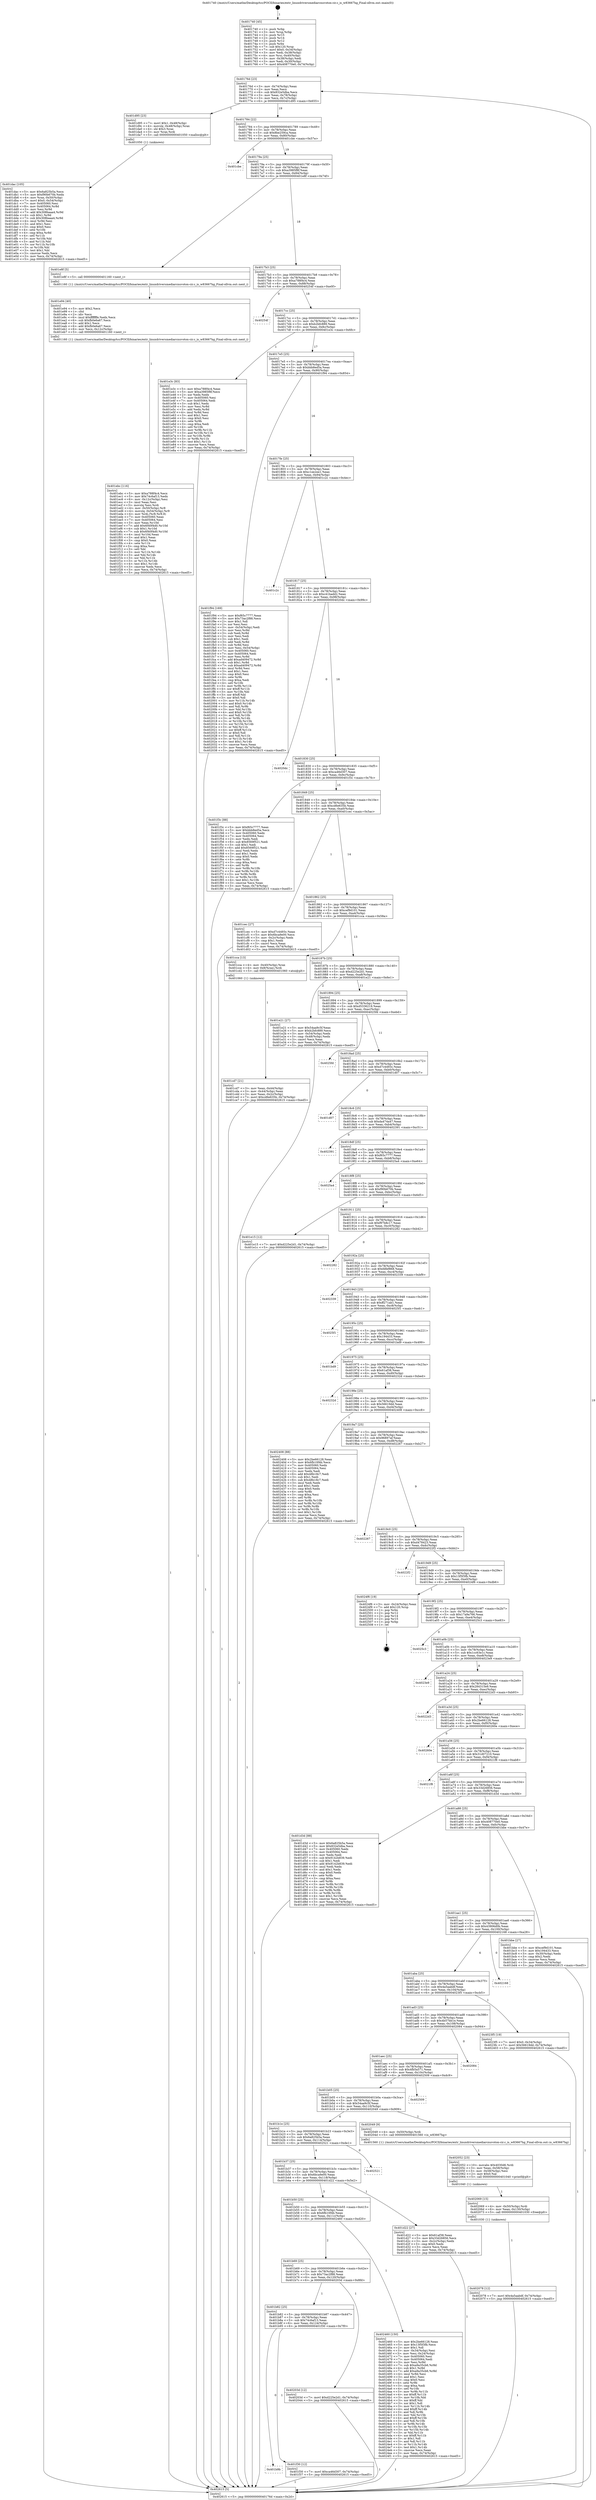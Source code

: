 digraph "0x401740" {
  label = "0x401740 (/mnt/c/Users/mathe/Desktop/tcc/POCII/binaries/extr_linuxdriversmediarcnuvoton-cir.c_is_w83667hg_Final-ollvm.out::main(0))"
  labelloc = "t"
  node[shape=record]

  Entry [label="",width=0.3,height=0.3,shape=circle,fillcolor=black,style=filled]
  "0x40176d" [label="{
     0x40176d [23]\l
     | [instrs]\l
     &nbsp;&nbsp;0x40176d \<+3\>: mov -0x74(%rbp),%eax\l
     &nbsp;&nbsp;0x401770 \<+2\>: mov %eax,%ecx\l
     &nbsp;&nbsp;0x401772 \<+6\>: sub $0x832e5dba,%ecx\l
     &nbsp;&nbsp;0x401778 \<+3\>: mov %eax,-0x78(%rbp)\l
     &nbsp;&nbsp;0x40177b \<+3\>: mov %ecx,-0x7c(%rbp)\l
     &nbsp;&nbsp;0x40177e \<+6\>: je 0000000000401d95 \<main+0x655\>\l
  }"]
  "0x401d95" [label="{
     0x401d95 [23]\l
     | [instrs]\l
     &nbsp;&nbsp;0x401d95 \<+7\>: movl $0x1,-0x48(%rbp)\l
     &nbsp;&nbsp;0x401d9c \<+4\>: movslq -0x48(%rbp),%rax\l
     &nbsp;&nbsp;0x401da0 \<+4\>: shl $0x3,%rax\l
     &nbsp;&nbsp;0x401da4 \<+3\>: mov %rax,%rdi\l
     &nbsp;&nbsp;0x401da7 \<+5\>: call 0000000000401050 \<malloc@plt\>\l
     | [calls]\l
     &nbsp;&nbsp;0x401050 \{1\} (unknown)\l
  }"]
  "0x401784" [label="{
     0x401784 [22]\l
     | [instrs]\l
     &nbsp;&nbsp;0x401784 \<+5\>: jmp 0000000000401789 \<main+0x49\>\l
     &nbsp;&nbsp;0x401789 \<+3\>: mov -0x78(%rbp),%eax\l
     &nbsp;&nbsp;0x40178c \<+5\>: sub $0x8be259ca,%eax\l
     &nbsp;&nbsp;0x401791 \<+3\>: mov %eax,-0x80(%rbp)\l
     &nbsp;&nbsp;0x401794 \<+6\>: je 0000000000401cbe \<main+0x57e\>\l
  }"]
  Exit [label="",width=0.3,height=0.3,shape=circle,fillcolor=black,style=filled,peripheries=2]
  "0x401cbe" [label="{
     0x401cbe\l
  }", style=dashed]
  "0x40179a" [label="{
     0x40179a [25]\l
     | [instrs]\l
     &nbsp;&nbsp;0x40179a \<+5\>: jmp 000000000040179f \<main+0x5f\>\l
     &nbsp;&nbsp;0x40179f \<+3\>: mov -0x78(%rbp),%eax\l
     &nbsp;&nbsp;0x4017a2 \<+5\>: sub $0xa3985f8f,%eax\l
     &nbsp;&nbsp;0x4017a7 \<+6\>: mov %eax,-0x84(%rbp)\l
     &nbsp;&nbsp;0x4017ad \<+6\>: je 0000000000401e8f \<main+0x74f\>\l
  }"]
  "0x402078" [label="{
     0x402078 [12]\l
     | [instrs]\l
     &nbsp;&nbsp;0x402078 \<+7\>: movl $0x4a5aabdf,-0x74(%rbp)\l
     &nbsp;&nbsp;0x40207f \<+5\>: jmp 0000000000402615 \<main+0xed5\>\l
  }"]
  "0x401e8f" [label="{
     0x401e8f [5]\l
     | [instrs]\l
     &nbsp;&nbsp;0x401e8f \<+5\>: call 0000000000401160 \<next_i\>\l
     | [calls]\l
     &nbsp;&nbsp;0x401160 \{1\} (/mnt/c/Users/mathe/Desktop/tcc/POCII/binaries/extr_linuxdriversmediarcnuvoton-cir.c_is_w83667hg_Final-ollvm.out::next_i)\l
  }"]
  "0x4017b3" [label="{
     0x4017b3 [25]\l
     | [instrs]\l
     &nbsp;&nbsp;0x4017b3 \<+5\>: jmp 00000000004017b8 \<main+0x78\>\l
     &nbsp;&nbsp;0x4017b8 \<+3\>: mov -0x78(%rbp),%eax\l
     &nbsp;&nbsp;0x4017bb \<+5\>: sub $0xa788f4c4,%eax\l
     &nbsp;&nbsp;0x4017c0 \<+6\>: mov %eax,-0x88(%rbp)\l
     &nbsp;&nbsp;0x4017c6 \<+6\>: je 000000000040254f \<main+0xe0f\>\l
  }"]
  "0x402069" [label="{
     0x402069 [15]\l
     | [instrs]\l
     &nbsp;&nbsp;0x402069 \<+4\>: mov -0x50(%rbp),%rdi\l
     &nbsp;&nbsp;0x40206d \<+6\>: mov %eax,-0x130(%rbp)\l
     &nbsp;&nbsp;0x402073 \<+5\>: call 0000000000401030 \<free@plt\>\l
     | [calls]\l
     &nbsp;&nbsp;0x401030 \{1\} (unknown)\l
  }"]
  "0x40254f" [label="{
     0x40254f\l
  }", style=dashed]
  "0x4017cc" [label="{
     0x4017cc [25]\l
     | [instrs]\l
     &nbsp;&nbsp;0x4017cc \<+5\>: jmp 00000000004017d1 \<main+0x91\>\l
     &nbsp;&nbsp;0x4017d1 \<+3\>: mov -0x78(%rbp),%eax\l
     &nbsp;&nbsp;0x4017d4 \<+5\>: sub $0xb2bfc889,%eax\l
     &nbsp;&nbsp;0x4017d9 \<+6\>: mov %eax,-0x8c(%rbp)\l
     &nbsp;&nbsp;0x4017df \<+6\>: je 0000000000401e3c \<main+0x6fc\>\l
  }"]
  "0x402052" [label="{
     0x402052 [23]\l
     | [instrs]\l
     &nbsp;&nbsp;0x402052 \<+10\>: movabs $0x4030d6,%rdi\l
     &nbsp;&nbsp;0x40205c \<+3\>: mov %eax,-0x58(%rbp)\l
     &nbsp;&nbsp;0x40205f \<+3\>: mov -0x58(%rbp),%esi\l
     &nbsp;&nbsp;0x402062 \<+2\>: mov $0x0,%al\l
     &nbsp;&nbsp;0x402064 \<+5\>: call 0000000000401040 \<printf@plt\>\l
     | [calls]\l
     &nbsp;&nbsp;0x401040 \{1\} (unknown)\l
  }"]
  "0x401e3c" [label="{
     0x401e3c [83]\l
     | [instrs]\l
     &nbsp;&nbsp;0x401e3c \<+5\>: mov $0xa788f4c4,%eax\l
     &nbsp;&nbsp;0x401e41 \<+5\>: mov $0xa3985f8f,%ecx\l
     &nbsp;&nbsp;0x401e46 \<+2\>: xor %edx,%edx\l
     &nbsp;&nbsp;0x401e48 \<+7\>: mov 0x405060,%esi\l
     &nbsp;&nbsp;0x401e4f \<+7\>: mov 0x405064,%edi\l
     &nbsp;&nbsp;0x401e56 \<+3\>: sub $0x1,%edx\l
     &nbsp;&nbsp;0x401e59 \<+3\>: mov %esi,%r8d\l
     &nbsp;&nbsp;0x401e5c \<+3\>: add %edx,%r8d\l
     &nbsp;&nbsp;0x401e5f \<+4\>: imul %r8d,%esi\l
     &nbsp;&nbsp;0x401e63 \<+3\>: and $0x1,%esi\l
     &nbsp;&nbsp;0x401e66 \<+3\>: cmp $0x0,%esi\l
     &nbsp;&nbsp;0x401e69 \<+4\>: sete %r9b\l
     &nbsp;&nbsp;0x401e6d \<+3\>: cmp $0xa,%edi\l
     &nbsp;&nbsp;0x401e70 \<+4\>: setl %r10b\l
     &nbsp;&nbsp;0x401e74 \<+3\>: mov %r9b,%r11b\l
     &nbsp;&nbsp;0x401e77 \<+3\>: and %r10b,%r11b\l
     &nbsp;&nbsp;0x401e7a \<+3\>: xor %r10b,%r9b\l
     &nbsp;&nbsp;0x401e7d \<+3\>: or %r9b,%r11b\l
     &nbsp;&nbsp;0x401e80 \<+4\>: test $0x1,%r11b\l
     &nbsp;&nbsp;0x401e84 \<+3\>: cmovne %ecx,%eax\l
     &nbsp;&nbsp;0x401e87 \<+3\>: mov %eax,-0x74(%rbp)\l
     &nbsp;&nbsp;0x401e8a \<+5\>: jmp 0000000000402615 \<main+0xed5\>\l
  }"]
  "0x4017e5" [label="{
     0x4017e5 [25]\l
     | [instrs]\l
     &nbsp;&nbsp;0x4017e5 \<+5\>: jmp 00000000004017ea \<main+0xaa\>\l
     &nbsp;&nbsp;0x4017ea \<+3\>: mov -0x78(%rbp),%eax\l
     &nbsp;&nbsp;0x4017ed \<+5\>: sub $0xbbb8ed5a,%eax\l
     &nbsp;&nbsp;0x4017f2 \<+6\>: mov %eax,-0x90(%rbp)\l
     &nbsp;&nbsp;0x4017f8 \<+6\>: je 0000000000401f94 \<main+0x854\>\l
  }"]
  "0x401b9b" [label="{
     0x401b9b\l
  }", style=dashed]
  "0x401f94" [label="{
     0x401f94 [169]\l
     | [instrs]\l
     &nbsp;&nbsp;0x401f94 \<+5\>: mov $0xf65c7777,%eax\l
     &nbsp;&nbsp;0x401f99 \<+5\>: mov $0x73ac2f88,%ecx\l
     &nbsp;&nbsp;0x401f9e \<+2\>: mov $0x1,%dl\l
     &nbsp;&nbsp;0x401fa0 \<+2\>: xor %esi,%esi\l
     &nbsp;&nbsp;0x401fa2 \<+3\>: mov -0x54(%rbp),%edi\l
     &nbsp;&nbsp;0x401fa5 \<+3\>: mov %esi,%r8d\l
     &nbsp;&nbsp;0x401fa8 \<+3\>: sub %edi,%r8d\l
     &nbsp;&nbsp;0x401fab \<+2\>: mov %esi,%edi\l
     &nbsp;&nbsp;0x401fad \<+3\>: sub $0x1,%edi\l
     &nbsp;&nbsp;0x401fb0 \<+3\>: add %edi,%r8d\l
     &nbsp;&nbsp;0x401fb3 \<+3\>: sub %r8d,%esi\l
     &nbsp;&nbsp;0x401fb6 \<+3\>: mov %esi,-0x54(%rbp)\l
     &nbsp;&nbsp;0x401fb9 \<+7\>: mov 0x405060,%esi\l
     &nbsp;&nbsp;0x401fc0 \<+7\>: mov 0x405064,%edi\l
     &nbsp;&nbsp;0x401fc7 \<+3\>: mov %esi,%r8d\l
     &nbsp;&nbsp;0x401fca \<+7\>: add $0xad409472,%r8d\l
     &nbsp;&nbsp;0x401fd1 \<+4\>: sub $0x1,%r8d\l
     &nbsp;&nbsp;0x401fd5 \<+7\>: sub $0xad409472,%r8d\l
     &nbsp;&nbsp;0x401fdc \<+4\>: imul %r8d,%esi\l
     &nbsp;&nbsp;0x401fe0 \<+3\>: and $0x1,%esi\l
     &nbsp;&nbsp;0x401fe3 \<+3\>: cmp $0x0,%esi\l
     &nbsp;&nbsp;0x401fe6 \<+4\>: sete %r9b\l
     &nbsp;&nbsp;0x401fea \<+3\>: cmp $0xa,%edi\l
     &nbsp;&nbsp;0x401fed \<+4\>: setl %r10b\l
     &nbsp;&nbsp;0x401ff1 \<+3\>: mov %r9b,%r11b\l
     &nbsp;&nbsp;0x401ff4 \<+4\>: xor $0xff,%r11b\l
     &nbsp;&nbsp;0x401ff8 \<+3\>: mov %r10b,%bl\l
     &nbsp;&nbsp;0x401ffb \<+3\>: xor $0xff,%bl\l
     &nbsp;&nbsp;0x401ffe \<+3\>: xor $0x0,%dl\l
     &nbsp;&nbsp;0x402001 \<+3\>: mov %r11b,%r14b\l
     &nbsp;&nbsp;0x402004 \<+4\>: and $0x0,%r14b\l
     &nbsp;&nbsp;0x402008 \<+3\>: and %dl,%r9b\l
     &nbsp;&nbsp;0x40200b \<+3\>: mov %bl,%r15b\l
     &nbsp;&nbsp;0x40200e \<+4\>: and $0x0,%r15b\l
     &nbsp;&nbsp;0x402012 \<+3\>: and %dl,%r10b\l
     &nbsp;&nbsp;0x402015 \<+3\>: or %r9b,%r14b\l
     &nbsp;&nbsp;0x402018 \<+3\>: or %r10b,%r15b\l
     &nbsp;&nbsp;0x40201b \<+3\>: xor %r15b,%r14b\l
     &nbsp;&nbsp;0x40201e \<+3\>: or %bl,%r11b\l
     &nbsp;&nbsp;0x402021 \<+4\>: xor $0xff,%r11b\l
     &nbsp;&nbsp;0x402025 \<+3\>: or $0x0,%dl\l
     &nbsp;&nbsp;0x402028 \<+3\>: and %dl,%r11b\l
     &nbsp;&nbsp;0x40202b \<+3\>: or %r11b,%r14b\l
     &nbsp;&nbsp;0x40202e \<+4\>: test $0x1,%r14b\l
     &nbsp;&nbsp;0x402032 \<+3\>: cmovne %ecx,%eax\l
     &nbsp;&nbsp;0x402035 \<+3\>: mov %eax,-0x74(%rbp)\l
     &nbsp;&nbsp;0x402038 \<+5\>: jmp 0000000000402615 \<main+0xed5\>\l
  }"]
  "0x4017fe" [label="{
     0x4017fe [25]\l
     | [instrs]\l
     &nbsp;&nbsp;0x4017fe \<+5\>: jmp 0000000000401803 \<main+0xc3\>\l
     &nbsp;&nbsp;0x401803 \<+3\>: mov -0x78(%rbp),%eax\l
     &nbsp;&nbsp;0x401806 \<+5\>: sub $0xc1ee2ee1,%eax\l
     &nbsp;&nbsp;0x40180b \<+6\>: mov %eax,-0x94(%rbp)\l
     &nbsp;&nbsp;0x401811 \<+6\>: je 0000000000401c2c \<main+0x4ec\>\l
  }"]
  "0x401f30" [label="{
     0x401f30 [12]\l
     | [instrs]\l
     &nbsp;&nbsp;0x401f30 \<+7\>: movl $0xca46d307,-0x74(%rbp)\l
     &nbsp;&nbsp;0x401f37 \<+5\>: jmp 0000000000402615 \<main+0xed5\>\l
  }"]
  "0x401c2c" [label="{
     0x401c2c\l
  }", style=dashed]
  "0x401817" [label="{
     0x401817 [25]\l
     | [instrs]\l
     &nbsp;&nbsp;0x401817 \<+5\>: jmp 000000000040181c \<main+0xdc\>\l
     &nbsp;&nbsp;0x40181c \<+3\>: mov -0x78(%rbp),%eax\l
     &nbsp;&nbsp;0x40181f \<+5\>: sub $0xc41badd2,%eax\l
     &nbsp;&nbsp;0x401824 \<+6\>: mov %eax,-0x98(%rbp)\l
     &nbsp;&nbsp;0x40182a \<+6\>: je 00000000004020dc \<main+0x99c\>\l
  }"]
  "0x401b82" [label="{
     0x401b82 [25]\l
     | [instrs]\l
     &nbsp;&nbsp;0x401b82 \<+5\>: jmp 0000000000401b87 \<main+0x447\>\l
     &nbsp;&nbsp;0x401b87 \<+3\>: mov -0x78(%rbp),%eax\l
     &nbsp;&nbsp;0x401b8a \<+5\>: sub $0x74c6af13,%eax\l
     &nbsp;&nbsp;0x401b8f \<+6\>: mov %eax,-0x124(%rbp)\l
     &nbsp;&nbsp;0x401b95 \<+6\>: je 0000000000401f30 \<main+0x7f0\>\l
  }"]
  "0x4020dc" [label="{
     0x4020dc\l
  }", style=dashed]
  "0x401830" [label="{
     0x401830 [25]\l
     | [instrs]\l
     &nbsp;&nbsp;0x401830 \<+5\>: jmp 0000000000401835 \<main+0xf5\>\l
     &nbsp;&nbsp;0x401835 \<+3\>: mov -0x78(%rbp),%eax\l
     &nbsp;&nbsp;0x401838 \<+5\>: sub $0xca46d307,%eax\l
     &nbsp;&nbsp;0x40183d \<+6\>: mov %eax,-0x9c(%rbp)\l
     &nbsp;&nbsp;0x401843 \<+6\>: je 0000000000401f3c \<main+0x7fc\>\l
  }"]
  "0x40203d" [label="{
     0x40203d [12]\l
     | [instrs]\l
     &nbsp;&nbsp;0x40203d \<+7\>: movl $0xd225e2d1,-0x74(%rbp)\l
     &nbsp;&nbsp;0x402044 \<+5\>: jmp 0000000000402615 \<main+0xed5\>\l
  }"]
  "0x401f3c" [label="{
     0x401f3c [88]\l
     | [instrs]\l
     &nbsp;&nbsp;0x401f3c \<+5\>: mov $0xf65c7777,%eax\l
     &nbsp;&nbsp;0x401f41 \<+5\>: mov $0xbbb8ed5a,%ecx\l
     &nbsp;&nbsp;0x401f46 \<+7\>: mov 0x405060,%edx\l
     &nbsp;&nbsp;0x401f4d \<+7\>: mov 0x405064,%esi\l
     &nbsp;&nbsp;0x401f54 \<+2\>: mov %edx,%edi\l
     &nbsp;&nbsp;0x401f56 \<+6\>: sub $0x8569f521,%edi\l
     &nbsp;&nbsp;0x401f5c \<+3\>: sub $0x1,%edi\l
     &nbsp;&nbsp;0x401f5f \<+6\>: add $0x8569f521,%edi\l
     &nbsp;&nbsp;0x401f65 \<+3\>: imul %edi,%edx\l
     &nbsp;&nbsp;0x401f68 \<+3\>: and $0x1,%edx\l
     &nbsp;&nbsp;0x401f6b \<+3\>: cmp $0x0,%edx\l
     &nbsp;&nbsp;0x401f6e \<+4\>: sete %r8b\l
     &nbsp;&nbsp;0x401f72 \<+3\>: cmp $0xa,%esi\l
     &nbsp;&nbsp;0x401f75 \<+4\>: setl %r9b\l
     &nbsp;&nbsp;0x401f79 \<+3\>: mov %r8b,%r10b\l
     &nbsp;&nbsp;0x401f7c \<+3\>: and %r9b,%r10b\l
     &nbsp;&nbsp;0x401f7f \<+3\>: xor %r9b,%r8b\l
     &nbsp;&nbsp;0x401f82 \<+3\>: or %r8b,%r10b\l
     &nbsp;&nbsp;0x401f85 \<+4\>: test $0x1,%r10b\l
     &nbsp;&nbsp;0x401f89 \<+3\>: cmovne %ecx,%eax\l
     &nbsp;&nbsp;0x401f8c \<+3\>: mov %eax,-0x74(%rbp)\l
     &nbsp;&nbsp;0x401f8f \<+5\>: jmp 0000000000402615 \<main+0xed5\>\l
  }"]
  "0x401849" [label="{
     0x401849 [25]\l
     | [instrs]\l
     &nbsp;&nbsp;0x401849 \<+5\>: jmp 000000000040184e \<main+0x10e\>\l
     &nbsp;&nbsp;0x40184e \<+3\>: mov -0x78(%rbp),%eax\l
     &nbsp;&nbsp;0x401851 \<+5\>: sub $0xcd6e635b,%eax\l
     &nbsp;&nbsp;0x401856 \<+6\>: mov %eax,-0xa0(%rbp)\l
     &nbsp;&nbsp;0x40185c \<+6\>: je 0000000000401cec \<main+0x5ac\>\l
  }"]
  "0x401b69" [label="{
     0x401b69 [25]\l
     | [instrs]\l
     &nbsp;&nbsp;0x401b69 \<+5\>: jmp 0000000000401b6e \<main+0x42e\>\l
     &nbsp;&nbsp;0x401b6e \<+3\>: mov -0x78(%rbp),%eax\l
     &nbsp;&nbsp;0x401b71 \<+5\>: sub $0x73ac2f88,%eax\l
     &nbsp;&nbsp;0x401b76 \<+6\>: mov %eax,-0x120(%rbp)\l
     &nbsp;&nbsp;0x401b7c \<+6\>: je 000000000040203d \<main+0x8fd\>\l
  }"]
  "0x401cec" [label="{
     0x401cec [27]\l
     | [instrs]\l
     &nbsp;&nbsp;0x401cec \<+5\>: mov $0xd7c4493c,%eax\l
     &nbsp;&nbsp;0x401cf1 \<+5\>: mov $0x6bca9e00,%ecx\l
     &nbsp;&nbsp;0x401cf6 \<+3\>: mov -0x2c(%rbp),%edx\l
     &nbsp;&nbsp;0x401cf9 \<+3\>: cmp $0x1,%edx\l
     &nbsp;&nbsp;0x401cfc \<+3\>: cmovl %ecx,%eax\l
     &nbsp;&nbsp;0x401cff \<+3\>: mov %eax,-0x74(%rbp)\l
     &nbsp;&nbsp;0x401d02 \<+5\>: jmp 0000000000402615 \<main+0xed5\>\l
  }"]
  "0x401862" [label="{
     0x401862 [25]\l
     | [instrs]\l
     &nbsp;&nbsp;0x401862 \<+5\>: jmp 0000000000401867 \<main+0x127\>\l
     &nbsp;&nbsp;0x401867 \<+3\>: mov -0x78(%rbp),%eax\l
     &nbsp;&nbsp;0x40186a \<+5\>: sub $0xcef9d101,%eax\l
     &nbsp;&nbsp;0x40186f \<+6\>: mov %eax,-0xa4(%rbp)\l
     &nbsp;&nbsp;0x401875 \<+6\>: je 0000000000401cca \<main+0x58a\>\l
  }"]
  "0x402460" [label="{
     0x402460 [150]\l
     | [instrs]\l
     &nbsp;&nbsp;0x402460 \<+5\>: mov $0x2be66128,%eax\l
     &nbsp;&nbsp;0x402465 \<+5\>: mov $0x13f5f3fb,%ecx\l
     &nbsp;&nbsp;0x40246a \<+2\>: mov $0x1,%dl\l
     &nbsp;&nbsp;0x40246c \<+3\>: mov -0x34(%rbp),%esi\l
     &nbsp;&nbsp;0x40246f \<+3\>: mov %esi,-0x24(%rbp)\l
     &nbsp;&nbsp;0x402472 \<+7\>: mov 0x405060,%esi\l
     &nbsp;&nbsp;0x402479 \<+7\>: mov 0x405064,%edi\l
     &nbsp;&nbsp;0x402480 \<+3\>: mov %esi,%r8d\l
     &nbsp;&nbsp;0x402483 \<+7\>: sub $0xa9a35cb6,%r8d\l
     &nbsp;&nbsp;0x40248a \<+4\>: sub $0x1,%r8d\l
     &nbsp;&nbsp;0x40248e \<+7\>: add $0xa9a35cb6,%r8d\l
     &nbsp;&nbsp;0x402495 \<+4\>: imul %r8d,%esi\l
     &nbsp;&nbsp;0x402499 \<+3\>: and $0x1,%esi\l
     &nbsp;&nbsp;0x40249c \<+3\>: cmp $0x0,%esi\l
     &nbsp;&nbsp;0x40249f \<+4\>: sete %r9b\l
     &nbsp;&nbsp;0x4024a3 \<+3\>: cmp $0xa,%edi\l
     &nbsp;&nbsp;0x4024a6 \<+4\>: setl %r10b\l
     &nbsp;&nbsp;0x4024aa \<+3\>: mov %r9b,%r11b\l
     &nbsp;&nbsp;0x4024ad \<+4\>: xor $0xff,%r11b\l
     &nbsp;&nbsp;0x4024b1 \<+3\>: mov %r10b,%bl\l
     &nbsp;&nbsp;0x4024b4 \<+3\>: xor $0xff,%bl\l
     &nbsp;&nbsp;0x4024b7 \<+3\>: xor $0x1,%dl\l
     &nbsp;&nbsp;0x4024ba \<+3\>: mov %r11b,%r14b\l
     &nbsp;&nbsp;0x4024bd \<+4\>: and $0xff,%r14b\l
     &nbsp;&nbsp;0x4024c1 \<+3\>: and %dl,%r9b\l
     &nbsp;&nbsp;0x4024c4 \<+3\>: mov %bl,%r15b\l
     &nbsp;&nbsp;0x4024c7 \<+4\>: and $0xff,%r15b\l
     &nbsp;&nbsp;0x4024cb \<+3\>: and %dl,%r10b\l
     &nbsp;&nbsp;0x4024ce \<+3\>: or %r9b,%r14b\l
     &nbsp;&nbsp;0x4024d1 \<+3\>: or %r10b,%r15b\l
     &nbsp;&nbsp;0x4024d4 \<+3\>: xor %r15b,%r14b\l
     &nbsp;&nbsp;0x4024d7 \<+3\>: or %bl,%r11b\l
     &nbsp;&nbsp;0x4024da \<+4\>: xor $0xff,%r11b\l
     &nbsp;&nbsp;0x4024de \<+3\>: or $0x1,%dl\l
     &nbsp;&nbsp;0x4024e1 \<+3\>: and %dl,%r11b\l
     &nbsp;&nbsp;0x4024e4 \<+3\>: or %r11b,%r14b\l
     &nbsp;&nbsp;0x4024e7 \<+4\>: test $0x1,%r14b\l
     &nbsp;&nbsp;0x4024eb \<+3\>: cmovne %ecx,%eax\l
     &nbsp;&nbsp;0x4024ee \<+3\>: mov %eax,-0x74(%rbp)\l
     &nbsp;&nbsp;0x4024f1 \<+5\>: jmp 0000000000402615 \<main+0xed5\>\l
  }"]
  "0x401cca" [label="{
     0x401cca [13]\l
     | [instrs]\l
     &nbsp;&nbsp;0x401cca \<+4\>: mov -0x40(%rbp),%rax\l
     &nbsp;&nbsp;0x401cce \<+4\>: mov 0x8(%rax),%rdi\l
     &nbsp;&nbsp;0x401cd2 \<+5\>: call 0000000000401060 \<atoi@plt\>\l
     | [calls]\l
     &nbsp;&nbsp;0x401060 \{1\} (unknown)\l
  }"]
  "0x40187b" [label="{
     0x40187b [25]\l
     | [instrs]\l
     &nbsp;&nbsp;0x40187b \<+5\>: jmp 0000000000401880 \<main+0x140\>\l
     &nbsp;&nbsp;0x401880 \<+3\>: mov -0x78(%rbp),%eax\l
     &nbsp;&nbsp;0x401883 \<+5\>: sub $0xd225e2d1,%eax\l
     &nbsp;&nbsp;0x401888 \<+6\>: mov %eax,-0xa8(%rbp)\l
     &nbsp;&nbsp;0x40188e \<+6\>: je 0000000000401e21 \<main+0x6e1\>\l
  }"]
  "0x401ebc" [label="{
     0x401ebc [116]\l
     | [instrs]\l
     &nbsp;&nbsp;0x401ebc \<+5\>: mov $0xa788f4c4,%ecx\l
     &nbsp;&nbsp;0x401ec1 \<+5\>: mov $0x74c6af13,%edx\l
     &nbsp;&nbsp;0x401ec6 \<+6\>: mov -0x12c(%rbp),%esi\l
     &nbsp;&nbsp;0x401ecc \<+3\>: imul %eax,%esi\l
     &nbsp;&nbsp;0x401ecf \<+3\>: movslq %esi,%rdi\l
     &nbsp;&nbsp;0x401ed2 \<+4\>: mov -0x50(%rbp),%r8\l
     &nbsp;&nbsp;0x401ed6 \<+4\>: movslq -0x54(%rbp),%r9\l
     &nbsp;&nbsp;0x401eda \<+4\>: mov %rdi,(%r8,%r9,8)\l
     &nbsp;&nbsp;0x401ede \<+7\>: mov 0x405060,%eax\l
     &nbsp;&nbsp;0x401ee5 \<+7\>: mov 0x405064,%esi\l
     &nbsp;&nbsp;0x401eec \<+3\>: mov %eax,%r10d\l
     &nbsp;&nbsp;0x401eef \<+7\>: add $0x6f40f4d0,%r10d\l
     &nbsp;&nbsp;0x401ef6 \<+4\>: sub $0x1,%r10d\l
     &nbsp;&nbsp;0x401efa \<+7\>: sub $0x6f40f4d0,%r10d\l
     &nbsp;&nbsp;0x401f01 \<+4\>: imul %r10d,%eax\l
     &nbsp;&nbsp;0x401f05 \<+3\>: and $0x1,%eax\l
     &nbsp;&nbsp;0x401f08 \<+3\>: cmp $0x0,%eax\l
     &nbsp;&nbsp;0x401f0b \<+4\>: sete %r11b\l
     &nbsp;&nbsp;0x401f0f \<+3\>: cmp $0xa,%esi\l
     &nbsp;&nbsp;0x401f12 \<+3\>: setl %bl\l
     &nbsp;&nbsp;0x401f15 \<+3\>: mov %r11b,%r14b\l
     &nbsp;&nbsp;0x401f18 \<+3\>: and %bl,%r14b\l
     &nbsp;&nbsp;0x401f1b \<+3\>: xor %bl,%r11b\l
     &nbsp;&nbsp;0x401f1e \<+3\>: or %r11b,%r14b\l
     &nbsp;&nbsp;0x401f21 \<+4\>: test $0x1,%r14b\l
     &nbsp;&nbsp;0x401f25 \<+3\>: cmovne %edx,%ecx\l
     &nbsp;&nbsp;0x401f28 \<+3\>: mov %ecx,-0x74(%rbp)\l
     &nbsp;&nbsp;0x401f2b \<+5\>: jmp 0000000000402615 \<main+0xed5\>\l
  }"]
  "0x401e21" [label="{
     0x401e21 [27]\l
     | [instrs]\l
     &nbsp;&nbsp;0x401e21 \<+5\>: mov $0x54aa9c5f,%eax\l
     &nbsp;&nbsp;0x401e26 \<+5\>: mov $0xb2bfc889,%ecx\l
     &nbsp;&nbsp;0x401e2b \<+3\>: mov -0x54(%rbp),%edx\l
     &nbsp;&nbsp;0x401e2e \<+3\>: cmp -0x48(%rbp),%edx\l
     &nbsp;&nbsp;0x401e31 \<+3\>: cmovl %ecx,%eax\l
     &nbsp;&nbsp;0x401e34 \<+3\>: mov %eax,-0x74(%rbp)\l
     &nbsp;&nbsp;0x401e37 \<+5\>: jmp 0000000000402615 \<main+0xed5\>\l
  }"]
  "0x401894" [label="{
     0x401894 [25]\l
     | [instrs]\l
     &nbsp;&nbsp;0x401894 \<+5\>: jmp 0000000000401899 \<main+0x159\>\l
     &nbsp;&nbsp;0x401899 \<+3\>: mov -0x78(%rbp),%eax\l
     &nbsp;&nbsp;0x40189c \<+5\>: sub $0xd5336219,%eax\l
     &nbsp;&nbsp;0x4018a1 \<+6\>: mov %eax,-0xac(%rbp)\l
     &nbsp;&nbsp;0x4018a7 \<+6\>: je 00000000004025fd \<main+0xebd\>\l
  }"]
  "0x401e94" [label="{
     0x401e94 [40]\l
     | [instrs]\l
     &nbsp;&nbsp;0x401e94 \<+5\>: mov $0x2,%ecx\l
     &nbsp;&nbsp;0x401e99 \<+1\>: cltd\l
     &nbsp;&nbsp;0x401e9a \<+2\>: idiv %ecx\l
     &nbsp;&nbsp;0x401e9c \<+6\>: imul $0xfffffffe,%edx,%ecx\l
     &nbsp;&nbsp;0x401ea2 \<+6\>: sub $0xfb0e6a67,%ecx\l
     &nbsp;&nbsp;0x401ea8 \<+3\>: add $0x1,%ecx\l
     &nbsp;&nbsp;0x401eab \<+6\>: add $0xfb0e6a67,%ecx\l
     &nbsp;&nbsp;0x401eb1 \<+6\>: mov %ecx,-0x12c(%rbp)\l
     &nbsp;&nbsp;0x401eb7 \<+5\>: call 0000000000401160 \<next_i\>\l
     | [calls]\l
     &nbsp;&nbsp;0x401160 \{1\} (/mnt/c/Users/mathe/Desktop/tcc/POCII/binaries/extr_linuxdriversmediarcnuvoton-cir.c_is_w83667hg_Final-ollvm.out::next_i)\l
  }"]
  "0x4025fd" [label="{
     0x4025fd\l
  }", style=dashed]
  "0x4018ad" [label="{
     0x4018ad [25]\l
     | [instrs]\l
     &nbsp;&nbsp;0x4018ad \<+5\>: jmp 00000000004018b2 \<main+0x172\>\l
     &nbsp;&nbsp;0x4018b2 \<+3\>: mov -0x78(%rbp),%eax\l
     &nbsp;&nbsp;0x4018b5 \<+5\>: sub $0xd7c4493c,%eax\l
     &nbsp;&nbsp;0x4018ba \<+6\>: mov %eax,-0xb0(%rbp)\l
     &nbsp;&nbsp;0x4018c0 \<+6\>: je 0000000000401d07 \<main+0x5c7\>\l
  }"]
  "0x401dac" [label="{
     0x401dac [105]\l
     | [instrs]\l
     &nbsp;&nbsp;0x401dac \<+5\>: mov $0x6a825b5a,%ecx\l
     &nbsp;&nbsp;0x401db1 \<+5\>: mov $0xf90b670b,%edx\l
     &nbsp;&nbsp;0x401db6 \<+4\>: mov %rax,-0x50(%rbp)\l
     &nbsp;&nbsp;0x401dba \<+7\>: movl $0x0,-0x54(%rbp)\l
     &nbsp;&nbsp;0x401dc1 \<+7\>: mov 0x405060,%esi\l
     &nbsp;&nbsp;0x401dc8 \<+8\>: mov 0x405064,%r8d\l
     &nbsp;&nbsp;0x401dd0 \<+3\>: mov %esi,%r9d\l
     &nbsp;&nbsp;0x401dd3 \<+7\>: add $0x308baaa4,%r9d\l
     &nbsp;&nbsp;0x401dda \<+4\>: sub $0x1,%r9d\l
     &nbsp;&nbsp;0x401dde \<+7\>: sub $0x308baaa4,%r9d\l
     &nbsp;&nbsp;0x401de5 \<+4\>: imul %r9d,%esi\l
     &nbsp;&nbsp;0x401de9 \<+3\>: and $0x1,%esi\l
     &nbsp;&nbsp;0x401dec \<+3\>: cmp $0x0,%esi\l
     &nbsp;&nbsp;0x401def \<+4\>: sete %r10b\l
     &nbsp;&nbsp;0x401df3 \<+4\>: cmp $0xa,%r8d\l
     &nbsp;&nbsp;0x401df7 \<+4\>: setl %r11b\l
     &nbsp;&nbsp;0x401dfb \<+3\>: mov %r10b,%bl\l
     &nbsp;&nbsp;0x401dfe \<+3\>: and %r11b,%bl\l
     &nbsp;&nbsp;0x401e01 \<+3\>: xor %r11b,%r10b\l
     &nbsp;&nbsp;0x401e04 \<+3\>: or %r10b,%bl\l
     &nbsp;&nbsp;0x401e07 \<+3\>: test $0x1,%bl\l
     &nbsp;&nbsp;0x401e0a \<+3\>: cmovne %edx,%ecx\l
     &nbsp;&nbsp;0x401e0d \<+3\>: mov %ecx,-0x74(%rbp)\l
     &nbsp;&nbsp;0x401e10 \<+5\>: jmp 0000000000402615 \<main+0xed5\>\l
  }"]
  "0x401d07" [label="{
     0x401d07\l
  }", style=dashed]
  "0x4018c6" [label="{
     0x4018c6 [25]\l
     | [instrs]\l
     &nbsp;&nbsp;0x4018c6 \<+5\>: jmp 00000000004018cb \<main+0x18b\>\l
     &nbsp;&nbsp;0x4018cb \<+3\>: mov -0x78(%rbp),%eax\l
     &nbsp;&nbsp;0x4018ce \<+5\>: sub $0xda474a47,%eax\l
     &nbsp;&nbsp;0x4018d3 \<+6\>: mov %eax,-0xb4(%rbp)\l
     &nbsp;&nbsp;0x4018d9 \<+6\>: je 0000000000402391 \<main+0xc51\>\l
  }"]
  "0x401b50" [label="{
     0x401b50 [25]\l
     | [instrs]\l
     &nbsp;&nbsp;0x401b50 \<+5\>: jmp 0000000000401b55 \<main+0x415\>\l
     &nbsp;&nbsp;0x401b55 \<+3\>: mov -0x78(%rbp),%eax\l
     &nbsp;&nbsp;0x401b58 \<+5\>: sub $0x6fb10f4b,%eax\l
     &nbsp;&nbsp;0x401b5d \<+6\>: mov %eax,-0x11c(%rbp)\l
     &nbsp;&nbsp;0x401b63 \<+6\>: je 0000000000402460 \<main+0xd20\>\l
  }"]
  "0x402391" [label="{
     0x402391\l
  }", style=dashed]
  "0x4018df" [label="{
     0x4018df [25]\l
     | [instrs]\l
     &nbsp;&nbsp;0x4018df \<+5\>: jmp 00000000004018e4 \<main+0x1a4\>\l
     &nbsp;&nbsp;0x4018e4 \<+3\>: mov -0x78(%rbp),%eax\l
     &nbsp;&nbsp;0x4018e7 \<+5\>: sub $0xf65c7777,%eax\l
     &nbsp;&nbsp;0x4018ec \<+6\>: mov %eax,-0xb8(%rbp)\l
     &nbsp;&nbsp;0x4018f2 \<+6\>: je 00000000004025a4 \<main+0xe64\>\l
  }"]
  "0x401d22" [label="{
     0x401d22 [27]\l
     | [instrs]\l
     &nbsp;&nbsp;0x401d22 \<+5\>: mov $0x61af38,%eax\l
     &nbsp;&nbsp;0x401d27 \<+5\>: mov $0x33d26856,%ecx\l
     &nbsp;&nbsp;0x401d2c \<+3\>: mov -0x2c(%rbp),%edx\l
     &nbsp;&nbsp;0x401d2f \<+3\>: cmp $0x0,%edx\l
     &nbsp;&nbsp;0x401d32 \<+3\>: cmove %ecx,%eax\l
     &nbsp;&nbsp;0x401d35 \<+3\>: mov %eax,-0x74(%rbp)\l
     &nbsp;&nbsp;0x401d38 \<+5\>: jmp 0000000000402615 \<main+0xed5\>\l
  }"]
  "0x4025a4" [label="{
     0x4025a4\l
  }", style=dashed]
  "0x4018f8" [label="{
     0x4018f8 [25]\l
     | [instrs]\l
     &nbsp;&nbsp;0x4018f8 \<+5\>: jmp 00000000004018fd \<main+0x1bd\>\l
     &nbsp;&nbsp;0x4018fd \<+3\>: mov -0x78(%rbp),%eax\l
     &nbsp;&nbsp;0x401900 \<+5\>: sub $0xf90b670b,%eax\l
     &nbsp;&nbsp;0x401905 \<+6\>: mov %eax,-0xbc(%rbp)\l
     &nbsp;&nbsp;0x40190b \<+6\>: je 0000000000401e15 \<main+0x6d5\>\l
  }"]
  "0x401b37" [label="{
     0x401b37 [25]\l
     | [instrs]\l
     &nbsp;&nbsp;0x401b37 \<+5\>: jmp 0000000000401b3c \<main+0x3fc\>\l
     &nbsp;&nbsp;0x401b3c \<+3\>: mov -0x78(%rbp),%eax\l
     &nbsp;&nbsp;0x401b3f \<+5\>: sub $0x6bca9e00,%eax\l
     &nbsp;&nbsp;0x401b44 \<+6\>: mov %eax,-0x118(%rbp)\l
     &nbsp;&nbsp;0x401b4a \<+6\>: je 0000000000401d22 \<main+0x5e2\>\l
  }"]
  "0x401e15" [label="{
     0x401e15 [12]\l
     | [instrs]\l
     &nbsp;&nbsp;0x401e15 \<+7\>: movl $0xd225e2d1,-0x74(%rbp)\l
     &nbsp;&nbsp;0x401e1c \<+5\>: jmp 0000000000402615 \<main+0xed5\>\l
  }"]
  "0x401911" [label="{
     0x401911 [25]\l
     | [instrs]\l
     &nbsp;&nbsp;0x401911 \<+5\>: jmp 0000000000401916 \<main+0x1d6\>\l
     &nbsp;&nbsp;0x401916 \<+3\>: mov -0x78(%rbp),%eax\l
     &nbsp;&nbsp;0x401919 \<+5\>: sub $0xf97b8c17,%eax\l
     &nbsp;&nbsp;0x40191e \<+6\>: mov %eax,-0xc0(%rbp)\l
     &nbsp;&nbsp;0x401924 \<+6\>: je 0000000000402282 \<main+0xb42\>\l
  }"]
  "0x402521" [label="{
     0x402521\l
  }", style=dashed]
  "0x402282" [label="{
     0x402282\l
  }", style=dashed]
  "0x40192a" [label="{
     0x40192a [25]\l
     | [instrs]\l
     &nbsp;&nbsp;0x40192a \<+5\>: jmp 000000000040192f \<main+0x1ef\>\l
     &nbsp;&nbsp;0x40192f \<+3\>: mov -0x78(%rbp),%eax\l
     &nbsp;&nbsp;0x401932 \<+5\>: sub $0xfdfef868,%eax\l
     &nbsp;&nbsp;0x401937 \<+6\>: mov %eax,-0xc4(%rbp)\l
     &nbsp;&nbsp;0x40193d \<+6\>: je 0000000000402339 \<main+0xbf9\>\l
  }"]
  "0x401b1e" [label="{
     0x401b1e [25]\l
     | [instrs]\l
     &nbsp;&nbsp;0x401b1e \<+5\>: jmp 0000000000401b23 \<main+0x3e3\>\l
     &nbsp;&nbsp;0x401b23 \<+3\>: mov -0x78(%rbp),%eax\l
     &nbsp;&nbsp;0x401b26 \<+5\>: sub $0x6a825b5a,%eax\l
     &nbsp;&nbsp;0x401b2b \<+6\>: mov %eax,-0x114(%rbp)\l
     &nbsp;&nbsp;0x401b31 \<+6\>: je 0000000000402521 \<main+0xde1\>\l
  }"]
  "0x402339" [label="{
     0x402339\l
  }", style=dashed]
  "0x401943" [label="{
     0x401943 [25]\l
     | [instrs]\l
     &nbsp;&nbsp;0x401943 \<+5\>: jmp 0000000000401948 \<main+0x208\>\l
     &nbsp;&nbsp;0x401948 \<+3\>: mov -0x78(%rbp),%eax\l
     &nbsp;&nbsp;0x40194b \<+5\>: sub $0xff271ab1,%eax\l
     &nbsp;&nbsp;0x401950 \<+6\>: mov %eax,-0xc8(%rbp)\l
     &nbsp;&nbsp;0x401956 \<+6\>: je 00000000004025f1 \<main+0xeb1\>\l
  }"]
  "0x402049" [label="{
     0x402049 [9]\l
     | [instrs]\l
     &nbsp;&nbsp;0x402049 \<+4\>: mov -0x50(%rbp),%rdi\l
     &nbsp;&nbsp;0x40204d \<+5\>: call 0000000000401560 \<is_w83667hg\>\l
     | [calls]\l
     &nbsp;&nbsp;0x401560 \{1\} (/mnt/c/Users/mathe/Desktop/tcc/POCII/binaries/extr_linuxdriversmediarcnuvoton-cir.c_is_w83667hg_Final-ollvm.out::is_w83667hg)\l
  }"]
  "0x4025f1" [label="{
     0x4025f1\l
  }", style=dashed]
  "0x40195c" [label="{
     0x40195c [25]\l
     | [instrs]\l
     &nbsp;&nbsp;0x40195c \<+5\>: jmp 0000000000401961 \<main+0x221\>\l
     &nbsp;&nbsp;0x401961 \<+3\>: mov -0x78(%rbp),%eax\l
     &nbsp;&nbsp;0x401964 \<+5\>: sub $0x194433,%eax\l
     &nbsp;&nbsp;0x401969 \<+6\>: mov %eax,-0xcc(%rbp)\l
     &nbsp;&nbsp;0x40196f \<+6\>: je 0000000000401bd9 \<main+0x499\>\l
  }"]
  "0x401b05" [label="{
     0x401b05 [25]\l
     | [instrs]\l
     &nbsp;&nbsp;0x401b05 \<+5\>: jmp 0000000000401b0a \<main+0x3ca\>\l
     &nbsp;&nbsp;0x401b0a \<+3\>: mov -0x78(%rbp),%eax\l
     &nbsp;&nbsp;0x401b0d \<+5\>: sub $0x54aa9c5f,%eax\l
     &nbsp;&nbsp;0x401b12 \<+6\>: mov %eax,-0x110(%rbp)\l
     &nbsp;&nbsp;0x401b18 \<+6\>: je 0000000000402049 \<main+0x909\>\l
  }"]
  "0x401bd9" [label="{
     0x401bd9\l
  }", style=dashed]
  "0x401975" [label="{
     0x401975 [25]\l
     | [instrs]\l
     &nbsp;&nbsp;0x401975 \<+5\>: jmp 000000000040197a \<main+0x23a\>\l
     &nbsp;&nbsp;0x40197a \<+3\>: mov -0x78(%rbp),%eax\l
     &nbsp;&nbsp;0x40197d \<+5\>: sub $0x61af38,%eax\l
     &nbsp;&nbsp;0x401982 \<+6\>: mov %eax,-0xd0(%rbp)\l
     &nbsp;&nbsp;0x401988 \<+6\>: je 000000000040232d \<main+0xbed\>\l
  }"]
  "0x402509" [label="{
     0x402509\l
  }", style=dashed]
  "0x40232d" [label="{
     0x40232d\l
  }", style=dashed]
  "0x40198e" [label="{
     0x40198e [25]\l
     | [instrs]\l
     &nbsp;&nbsp;0x40198e \<+5\>: jmp 0000000000401993 \<main+0x253\>\l
     &nbsp;&nbsp;0x401993 \<+3\>: mov -0x78(%rbp),%eax\l
     &nbsp;&nbsp;0x401996 \<+5\>: sub $0x56619dd,%eax\l
     &nbsp;&nbsp;0x40199b \<+6\>: mov %eax,-0xd4(%rbp)\l
     &nbsp;&nbsp;0x4019a1 \<+6\>: je 0000000000402408 \<main+0xcc8\>\l
  }"]
  "0x401aec" [label="{
     0x401aec [25]\l
     | [instrs]\l
     &nbsp;&nbsp;0x401aec \<+5\>: jmp 0000000000401af1 \<main+0x3b1\>\l
     &nbsp;&nbsp;0x401af1 \<+3\>: mov -0x78(%rbp),%eax\l
     &nbsp;&nbsp;0x401af4 \<+5\>: sub $0x4fb5a571,%eax\l
     &nbsp;&nbsp;0x401af9 \<+6\>: mov %eax,-0x10c(%rbp)\l
     &nbsp;&nbsp;0x401aff \<+6\>: je 0000000000402509 \<main+0xdc9\>\l
  }"]
  "0x402408" [label="{
     0x402408 [88]\l
     | [instrs]\l
     &nbsp;&nbsp;0x402408 \<+5\>: mov $0x2be66128,%eax\l
     &nbsp;&nbsp;0x40240d \<+5\>: mov $0x6fb10f4b,%ecx\l
     &nbsp;&nbsp;0x402412 \<+7\>: mov 0x405060,%edx\l
     &nbsp;&nbsp;0x402419 \<+7\>: mov 0x405064,%esi\l
     &nbsp;&nbsp;0x402420 \<+2\>: mov %edx,%edi\l
     &nbsp;&nbsp;0x402422 \<+6\>: add $0x48b18c7,%edi\l
     &nbsp;&nbsp;0x402428 \<+3\>: sub $0x1,%edi\l
     &nbsp;&nbsp;0x40242b \<+6\>: sub $0x48b18c7,%edi\l
     &nbsp;&nbsp;0x402431 \<+3\>: imul %edi,%edx\l
     &nbsp;&nbsp;0x402434 \<+3\>: and $0x1,%edx\l
     &nbsp;&nbsp;0x402437 \<+3\>: cmp $0x0,%edx\l
     &nbsp;&nbsp;0x40243a \<+4\>: sete %r8b\l
     &nbsp;&nbsp;0x40243e \<+3\>: cmp $0xa,%esi\l
     &nbsp;&nbsp;0x402441 \<+4\>: setl %r9b\l
     &nbsp;&nbsp;0x402445 \<+3\>: mov %r8b,%r10b\l
     &nbsp;&nbsp;0x402448 \<+3\>: and %r9b,%r10b\l
     &nbsp;&nbsp;0x40244b \<+3\>: xor %r9b,%r8b\l
     &nbsp;&nbsp;0x40244e \<+3\>: or %r8b,%r10b\l
     &nbsp;&nbsp;0x402451 \<+4\>: test $0x1,%r10b\l
     &nbsp;&nbsp;0x402455 \<+3\>: cmovne %ecx,%eax\l
     &nbsp;&nbsp;0x402458 \<+3\>: mov %eax,-0x74(%rbp)\l
     &nbsp;&nbsp;0x40245b \<+5\>: jmp 0000000000402615 \<main+0xed5\>\l
  }"]
  "0x4019a7" [label="{
     0x4019a7 [25]\l
     | [instrs]\l
     &nbsp;&nbsp;0x4019a7 \<+5\>: jmp 00000000004019ac \<main+0x26c\>\l
     &nbsp;&nbsp;0x4019ac \<+3\>: mov -0x78(%rbp),%eax\l
     &nbsp;&nbsp;0x4019af \<+5\>: sub $0x96897af,%eax\l
     &nbsp;&nbsp;0x4019b4 \<+6\>: mov %eax,-0xd8(%rbp)\l
     &nbsp;&nbsp;0x4019ba \<+6\>: je 0000000000402267 \<main+0xb27\>\l
  }"]
  "0x402084" [label="{
     0x402084\l
  }", style=dashed]
  "0x402267" [label="{
     0x402267\l
  }", style=dashed]
  "0x4019c0" [label="{
     0x4019c0 [25]\l
     | [instrs]\l
     &nbsp;&nbsp;0x4019c0 \<+5\>: jmp 00000000004019c5 \<main+0x285\>\l
     &nbsp;&nbsp;0x4019c5 \<+3\>: mov -0x78(%rbp),%eax\l
     &nbsp;&nbsp;0x4019c8 \<+5\>: sub $0xd478423,%eax\l
     &nbsp;&nbsp;0x4019cd \<+6\>: mov %eax,-0xdc(%rbp)\l
     &nbsp;&nbsp;0x4019d3 \<+6\>: je 00000000004022f2 \<main+0xbb2\>\l
  }"]
  "0x401ad3" [label="{
     0x401ad3 [25]\l
     | [instrs]\l
     &nbsp;&nbsp;0x401ad3 \<+5\>: jmp 0000000000401ad8 \<main+0x398\>\l
     &nbsp;&nbsp;0x401ad8 \<+3\>: mov -0x78(%rbp),%eax\l
     &nbsp;&nbsp;0x401adb \<+5\>: sub $0x4b57bb1e,%eax\l
     &nbsp;&nbsp;0x401ae0 \<+6\>: mov %eax,-0x108(%rbp)\l
     &nbsp;&nbsp;0x401ae6 \<+6\>: je 0000000000402084 \<main+0x944\>\l
  }"]
  "0x4022f2" [label="{
     0x4022f2\l
  }", style=dashed]
  "0x4019d9" [label="{
     0x4019d9 [25]\l
     | [instrs]\l
     &nbsp;&nbsp;0x4019d9 \<+5\>: jmp 00000000004019de \<main+0x29e\>\l
     &nbsp;&nbsp;0x4019de \<+3\>: mov -0x78(%rbp),%eax\l
     &nbsp;&nbsp;0x4019e1 \<+5\>: sub $0x13f5f3fb,%eax\l
     &nbsp;&nbsp;0x4019e6 \<+6\>: mov %eax,-0xe0(%rbp)\l
     &nbsp;&nbsp;0x4019ec \<+6\>: je 00000000004024f6 \<main+0xdb6\>\l
  }"]
  "0x4023f5" [label="{
     0x4023f5 [19]\l
     | [instrs]\l
     &nbsp;&nbsp;0x4023f5 \<+7\>: movl $0x0,-0x34(%rbp)\l
     &nbsp;&nbsp;0x4023fc \<+7\>: movl $0x56619dd,-0x74(%rbp)\l
     &nbsp;&nbsp;0x402403 \<+5\>: jmp 0000000000402615 \<main+0xed5\>\l
  }"]
  "0x4024f6" [label="{
     0x4024f6 [19]\l
     | [instrs]\l
     &nbsp;&nbsp;0x4024f6 \<+3\>: mov -0x24(%rbp),%eax\l
     &nbsp;&nbsp;0x4024f9 \<+7\>: add $0x120,%rsp\l
     &nbsp;&nbsp;0x402500 \<+1\>: pop %rbx\l
     &nbsp;&nbsp;0x402501 \<+2\>: pop %r12\l
     &nbsp;&nbsp;0x402503 \<+2\>: pop %r14\l
     &nbsp;&nbsp;0x402505 \<+2\>: pop %r15\l
     &nbsp;&nbsp;0x402507 \<+1\>: pop %rbp\l
     &nbsp;&nbsp;0x402508 \<+1\>: ret\l
  }"]
  "0x4019f2" [label="{
     0x4019f2 [25]\l
     | [instrs]\l
     &nbsp;&nbsp;0x4019f2 \<+5\>: jmp 00000000004019f7 \<main+0x2b7\>\l
     &nbsp;&nbsp;0x4019f7 \<+3\>: mov -0x78(%rbp),%eax\l
     &nbsp;&nbsp;0x4019fa \<+5\>: sub $0x17a9a766,%eax\l
     &nbsp;&nbsp;0x4019ff \<+6\>: mov %eax,-0xe4(%rbp)\l
     &nbsp;&nbsp;0x401a05 \<+6\>: je 00000000004025c3 \<main+0xe83\>\l
  }"]
  "0x401aba" [label="{
     0x401aba [25]\l
     | [instrs]\l
     &nbsp;&nbsp;0x401aba \<+5\>: jmp 0000000000401abf \<main+0x37f\>\l
     &nbsp;&nbsp;0x401abf \<+3\>: mov -0x78(%rbp),%eax\l
     &nbsp;&nbsp;0x401ac2 \<+5\>: sub $0x4a5aabdf,%eax\l
     &nbsp;&nbsp;0x401ac7 \<+6\>: mov %eax,-0x104(%rbp)\l
     &nbsp;&nbsp;0x401acd \<+6\>: je 00000000004023f5 \<main+0xcb5\>\l
  }"]
  "0x4025c3" [label="{
     0x4025c3\l
  }", style=dashed]
  "0x401a0b" [label="{
     0x401a0b [25]\l
     | [instrs]\l
     &nbsp;&nbsp;0x401a0b \<+5\>: jmp 0000000000401a10 \<main+0x2d0\>\l
     &nbsp;&nbsp;0x401a10 \<+3\>: mov -0x78(%rbp),%eax\l
     &nbsp;&nbsp;0x401a13 \<+5\>: sub $0x1cc63e1c,%eax\l
     &nbsp;&nbsp;0x401a18 \<+6\>: mov %eax,-0xe8(%rbp)\l
     &nbsp;&nbsp;0x401a1e \<+6\>: je 00000000004023e9 \<main+0xca9\>\l
  }"]
  "0x402168" [label="{
     0x402168\l
  }", style=dashed]
  "0x4023e9" [label="{
     0x4023e9\l
  }", style=dashed]
  "0x401a24" [label="{
     0x401a24 [25]\l
     | [instrs]\l
     &nbsp;&nbsp;0x401a24 \<+5\>: jmp 0000000000401a29 \<main+0x2e9\>\l
     &nbsp;&nbsp;0x401a29 \<+3\>: mov -0x78(%rbp),%eax\l
     &nbsp;&nbsp;0x401a2c \<+5\>: sub $0x284315e9,%eax\l
     &nbsp;&nbsp;0x401a31 \<+6\>: mov %eax,-0xec(%rbp)\l
     &nbsp;&nbsp;0x401a37 \<+6\>: je 00000000004022d3 \<main+0xb93\>\l
  }"]
  "0x401cd7" [label="{
     0x401cd7 [21]\l
     | [instrs]\l
     &nbsp;&nbsp;0x401cd7 \<+3\>: mov %eax,-0x44(%rbp)\l
     &nbsp;&nbsp;0x401cda \<+3\>: mov -0x44(%rbp),%eax\l
     &nbsp;&nbsp;0x401cdd \<+3\>: mov %eax,-0x2c(%rbp)\l
     &nbsp;&nbsp;0x401ce0 \<+7\>: movl $0xcd6e635b,-0x74(%rbp)\l
     &nbsp;&nbsp;0x401ce7 \<+5\>: jmp 0000000000402615 \<main+0xed5\>\l
  }"]
  "0x4022d3" [label="{
     0x4022d3\l
  }", style=dashed]
  "0x401a3d" [label="{
     0x401a3d [25]\l
     | [instrs]\l
     &nbsp;&nbsp;0x401a3d \<+5\>: jmp 0000000000401a42 \<main+0x302\>\l
     &nbsp;&nbsp;0x401a42 \<+3\>: mov -0x78(%rbp),%eax\l
     &nbsp;&nbsp;0x401a45 \<+5\>: sub $0x2be66128,%eax\l
     &nbsp;&nbsp;0x401a4a \<+6\>: mov %eax,-0xf0(%rbp)\l
     &nbsp;&nbsp;0x401a50 \<+6\>: je 000000000040260e \<main+0xece\>\l
  }"]
  "0x401740" [label="{
     0x401740 [45]\l
     | [instrs]\l
     &nbsp;&nbsp;0x401740 \<+1\>: push %rbp\l
     &nbsp;&nbsp;0x401741 \<+3\>: mov %rsp,%rbp\l
     &nbsp;&nbsp;0x401744 \<+2\>: push %r15\l
     &nbsp;&nbsp;0x401746 \<+2\>: push %r14\l
     &nbsp;&nbsp;0x401748 \<+2\>: push %r12\l
     &nbsp;&nbsp;0x40174a \<+1\>: push %rbx\l
     &nbsp;&nbsp;0x40174b \<+7\>: sub $0x120,%rsp\l
     &nbsp;&nbsp;0x401752 \<+7\>: movl $0x0,-0x34(%rbp)\l
     &nbsp;&nbsp;0x401759 \<+3\>: mov %edi,-0x38(%rbp)\l
     &nbsp;&nbsp;0x40175c \<+4\>: mov %rsi,-0x40(%rbp)\l
     &nbsp;&nbsp;0x401760 \<+3\>: mov -0x38(%rbp),%edi\l
     &nbsp;&nbsp;0x401763 \<+3\>: mov %edi,-0x30(%rbp)\l
     &nbsp;&nbsp;0x401766 \<+7\>: movl $0x408770e0,-0x74(%rbp)\l
  }"]
  "0x40260e" [label="{
     0x40260e\l
  }", style=dashed]
  "0x401a56" [label="{
     0x401a56 [25]\l
     | [instrs]\l
     &nbsp;&nbsp;0x401a56 \<+5\>: jmp 0000000000401a5b \<main+0x31b\>\l
     &nbsp;&nbsp;0x401a5b \<+3\>: mov -0x78(%rbp),%eax\l
     &nbsp;&nbsp;0x401a5e \<+5\>: sub $0x31d07210,%eax\l
     &nbsp;&nbsp;0x401a63 \<+6\>: mov %eax,-0xf4(%rbp)\l
     &nbsp;&nbsp;0x401a69 \<+6\>: je 00000000004021f8 \<main+0xab8\>\l
  }"]
  "0x402615" [label="{
     0x402615 [5]\l
     | [instrs]\l
     &nbsp;&nbsp;0x402615 \<+5\>: jmp 000000000040176d \<main+0x2d\>\l
  }"]
  "0x4021f8" [label="{
     0x4021f8\l
  }", style=dashed]
  "0x401a6f" [label="{
     0x401a6f [25]\l
     | [instrs]\l
     &nbsp;&nbsp;0x401a6f \<+5\>: jmp 0000000000401a74 \<main+0x334\>\l
     &nbsp;&nbsp;0x401a74 \<+3\>: mov -0x78(%rbp),%eax\l
     &nbsp;&nbsp;0x401a77 \<+5\>: sub $0x33d26856,%eax\l
     &nbsp;&nbsp;0x401a7c \<+6\>: mov %eax,-0xf8(%rbp)\l
     &nbsp;&nbsp;0x401a82 \<+6\>: je 0000000000401d3d \<main+0x5fd\>\l
  }"]
  "0x401aa1" [label="{
     0x401aa1 [25]\l
     | [instrs]\l
     &nbsp;&nbsp;0x401aa1 \<+5\>: jmp 0000000000401aa6 \<main+0x366\>\l
     &nbsp;&nbsp;0x401aa6 \<+3\>: mov -0x78(%rbp),%eax\l
     &nbsp;&nbsp;0x401aa9 \<+5\>: sub $0x43906d0b,%eax\l
     &nbsp;&nbsp;0x401aae \<+6\>: mov %eax,-0x100(%rbp)\l
     &nbsp;&nbsp;0x401ab4 \<+6\>: je 0000000000402168 \<main+0xa28\>\l
  }"]
  "0x401d3d" [label="{
     0x401d3d [88]\l
     | [instrs]\l
     &nbsp;&nbsp;0x401d3d \<+5\>: mov $0x6a825b5a,%eax\l
     &nbsp;&nbsp;0x401d42 \<+5\>: mov $0x832e5dba,%ecx\l
     &nbsp;&nbsp;0x401d47 \<+7\>: mov 0x405060,%edx\l
     &nbsp;&nbsp;0x401d4e \<+7\>: mov 0x405064,%esi\l
     &nbsp;&nbsp;0x401d55 \<+2\>: mov %edx,%edi\l
     &nbsp;&nbsp;0x401d57 \<+6\>: sub $0x9142b839,%edi\l
     &nbsp;&nbsp;0x401d5d \<+3\>: sub $0x1,%edi\l
     &nbsp;&nbsp;0x401d60 \<+6\>: add $0x9142b839,%edi\l
     &nbsp;&nbsp;0x401d66 \<+3\>: imul %edi,%edx\l
     &nbsp;&nbsp;0x401d69 \<+3\>: and $0x1,%edx\l
     &nbsp;&nbsp;0x401d6c \<+3\>: cmp $0x0,%edx\l
     &nbsp;&nbsp;0x401d6f \<+4\>: sete %r8b\l
     &nbsp;&nbsp;0x401d73 \<+3\>: cmp $0xa,%esi\l
     &nbsp;&nbsp;0x401d76 \<+4\>: setl %r9b\l
     &nbsp;&nbsp;0x401d7a \<+3\>: mov %r8b,%r10b\l
     &nbsp;&nbsp;0x401d7d \<+3\>: and %r9b,%r10b\l
     &nbsp;&nbsp;0x401d80 \<+3\>: xor %r9b,%r8b\l
     &nbsp;&nbsp;0x401d83 \<+3\>: or %r8b,%r10b\l
     &nbsp;&nbsp;0x401d86 \<+4\>: test $0x1,%r10b\l
     &nbsp;&nbsp;0x401d8a \<+3\>: cmovne %ecx,%eax\l
     &nbsp;&nbsp;0x401d8d \<+3\>: mov %eax,-0x74(%rbp)\l
     &nbsp;&nbsp;0x401d90 \<+5\>: jmp 0000000000402615 \<main+0xed5\>\l
  }"]
  "0x401a88" [label="{
     0x401a88 [25]\l
     | [instrs]\l
     &nbsp;&nbsp;0x401a88 \<+5\>: jmp 0000000000401a8d \<main+0x34d\>\l
     &nbsp;&nbsp;0x401a8d \<+3\>: mov -0x78(%rbp),%eax\l
     &nbsp;&nbsp;0x401a90 \<+5\>: sub $0x408770e0,%eax\l
     &nbsp;&nbsp;0x401a95 \<+6\>: mov %eax,-0xfc(%rbp)\l
     &nbsp;&nbsp;0x401a9b \<+6\>: je 0000000000401bbe \<main+0x47e\>\l
  }"]
  "0x401bbe" [label="{
     0x401bbe [27]\l
     | [instrs]\l
     &nbsp;&nbsp;0x401bbe \<+5\>: mov $0xcef9d101,%eax\l
     &nbsp;&nbsp;0x401bc3 \<+5\>: mov $0x194433,%ecx\l
     &nbsp;&nbsp;0x401bc8 \<+3\>: mov -0x30(%rbp),%edx\l
     &nbsp;&nbsp;0x401bcb \<+3\>: cmp $0x2,%edx\l
     &nbsp;&nbsp;0x401bce \<+3\>: cmovne %ecx,%eax\l
     &nbsp;&nbsp;0x401bd1 \<+3\>: mov %eax,-0x74(%rbp)\l
     &nbsp;&nbsp;0x401bd4 \<+5\>: jmp 0000000000402615 \<main+0xed5\>\l
  }"]
  Entry -> "0x401740" [label=" 1"]
  "0x40176d" -> "0x401d95" [label=" 1"]
  "0x40176d" -> "0x401784" [label=" 19"]
  "0x4024f6" -> Exit [label=" 1"]
  "0x401784" -> "0x401cbe" [label=" 0"]
  "0x401784" -> "0x40179a" [label=" 19"]
  "0x402460" -> "0x402615" [label=" 1"]
  "0x40179a" -> "0x401e8f" [label=" 1"]
  "0x40179a" -> "0x4017b3" [label=" 18"]
  "0x402408" -> "0x402615" [label=" 1"]
  "0x4017b3" -> "0x40254f" [label=" 0"]
  "0x4017b3" -> "0x4017cc" [label=" 18"]
  "0x4023f5" -> "0x402615" [label=" 1"]
  "0x4017cc" -> "0x401e3c" [label=" 1"]
  "0x4017cc" -> "0x4017e5" [label=" 17"]
  "0x402078" -> "0x402615" [label=" 1"]
  "0x4017e5" -> "0x401f94" [label=" 1"]
  "0x4017e5" -> "0x4017fe" [label=" 16"]
  "0x402069" -> "0x402078" [label=" 1"]
  "0x4017fe" -> "0x401c2c" [label=" 0"]
  "0x4017fe" -> "0x401817" [label=" 16"]
  "0x402052" -> "0x402069" [label=" 1"]
  "0x401817" -> "0x4020dc" [label=" 0"]
  "0x401817" -> "0x401830" [label=" 16"]
  "0x40203d" -> "0x402615" [label=" 1"]
  "0x401830" -> "0x401f3c" [label=" 1"]
  "0x401830" -> "0x401849" [label=" 15"]
  "0x401f94" -> "0x402615" [label=" 1"]
  "0x401849" -> "0x401cec" [label=" 1"]
  "0x401849" -> "0x401862" [label=" 14"]
  "0x401f30" -> "0x402615" [label=" 1"]
  "0x401862" -> "0x401cca" [label=" 1"]
  "0x401862" -> "0x40187b" [label=" 13"]
  "0x401b82" -> "0x401b9b" [label=" 0"]
  "0x40187b" -> "0x401e21" [label=" 2"]
  "0x40187b" -> "0x401894" [label=" 11"]
  "0x402049" -> "0x402052" [label=" 1"]
  "0x401894" -> "0x4025fd" [label=" 0"]
  "0x401894" -> "0x4018ad" [label=" 11"]
  "0x401b69" -> "0x401b82" [label=" 1"]
  "0x4018ad" -> "0x401d07" [label=" 0"]
  "0x4018ad" -> "0x4018c6" [label=" 11"]
  "0x401b69" -> "0x40203d" [label=" 1"]
  "0x4018c6" -> "0x402391" [label=" 0"]
  "0x4018c6" -> "0x4018df" [label=" 11"]
  "0x401f3c" -> "0x402615" [label=" 1"]
  "0x4018df" -> "0x4025a4" [label=" 0"]
  "0x4018df" -> "0x4018f8" [label=" 11"]
  "0x401b50" -> "0x401b69" [label=" 2"]
  "0x4018f8" -> "0x401e15" [label=" 1"]
  "0x4018f8" -> "0x401911" [label=" 10"]
  "0x401b82" -> "0x401f30" [label=" 1"]
  "0x401911" -> "0x402282" [label=" 0"]
  "0x401911" -> "0x40192a" [label=" 10"]
  "0x401ebc" -> "0x402615" [label=" 1"]
  "0x40192a" -> "0x402339" [label=" 0"]
  "0x40192a" -> "0x401943" [label=" 10"]
  "0x401e8f" -> "0x401e94" [label=" 1"]
  "0x401943" -> "0x4025f1" [label=" 0"]
  "0x401943" -> "0x40195c" [label=" 10"]
  "0x401e3c" -> "0x402615" [label=" 1"]
  "0x40195c" -> "0x401bd9" [label=" 0"]
  "0x40195c" -> "0x401975" [label=" 10"]
  "0x401e15" -> "0x402615" [label=" 1"]
  "0x401975" -> "0x40232d" [label=" 0"]
  "0x401975" -> "0x40198e" [label=" 10"]
  "0x401dac" -> "0x402615" [label=" 1"]
  "0x40198e" -> "0x402408" [label=" 1"]
  "0x40198e" -> "0x4019a7" [label=" 9"]
  "0x401d3d" -> "0x402615" [label=" 1"]
  "0x4019a7" -> "0x402267" [label=" 0"]
  "0x4019a7" -> "0x4019c0" [label=" 9"]
  "0x401d22" -> "0x402615" [label=" 1"]
  "0x4019c0" -> "0x4022f2" [label=" 0"]
  "0x4019c0" -> "0x4019d9" [label=" 9"]
  "0x401b37" -> "0x401d22" [label=" 1"]
  "0x4019d9" -> "0x4024f6" [label=" 1"]
  "0x4019d9" -> "0x4019f2" [label=" 8"]
  "0x401b50" -> "0x402460" [label=" 1"]
  "0x4019f2" -> "0x4025c3" [label=" 0"]
  "0x4019f2" -> "0x401a0b" [label=" 8"]
  "0x401b1e" -> "0x402521" [label=" 0"]
  "0x401a0b" -> "0x4023e9" [label=" 0"]
  "0x401a0b" -> "0x401a24" [label=" 8"]
  "0x401e94" -> "0x401ebc" [label=" 1"]
  "0x401a24" -> "0x4022d3" [label=" 0"]
  "0x401a24" -> "0x401a3d" [label=" 8"]
  "0x401b05" -> "0x402049" [label=" 1"]
  "0x401a3d" -> "0x40260e" [label=" 0"]
  "0x401a3d" -> "0x401a56" [label=" 8"]
  "0x401e21" -> "0x402615" [label=" 2"]
  "0x401a56" -> "0x4021f8" [label=" 0"]
  "0x401a56" -> "0x401a6f" [label=" 8"]
  "0x401aec" -> "0x401b05" [label=" 5"]
  "0x401a6f" -> "0x401d3d" [label=" 1"]
  "0x401a6f" -> "0x401a88" [label=" 7"]
  "0x401aec" -> "0x402509" [label=" 0"]
  "0x401a88" -> "0x401bbe" [label=" 1"]
  "0x401a88" -> "0x401aa1" [label=" 6"]
  "0x401bbe" -> "0x402615" [label=" 1"]
  "0x401740" -> "0x40176d" [label=" 1"]
  "0x402615" -> "0x40176d" [label=" 19"]
  "0x401cca" -> "0x401cd7" [label=" 1"]
  "0x401cd7" -> "0x402615" [label=" 1"]
  "0x401cec" -> "0x402615" [label=" 1"]
  "0x401b05" -> "0x401b1e" [label=" 4"]
  "0x401aa1" -> "0x402168" [label=" 0"]
  "0x401aa1" -> "0x401aba" [label=" 6"]
  "0x401b1e" -> "0x401b37" [label=" 4"]
  "0x401aba" -> "0x4023f5" [label=" 1"]
  "0x401aba" -> "0x401ad3" [label=" 5"]
  "0x401b37" -> "0x401b50" [label=" 3"]
  "0x401ad3" -> "0x402084" [label=" 0"]
  "0x401ad3" -> "0x401aec" [label=" 5"]
  "0x401d95" -> "0x401dac" [label=" 1"]
}
